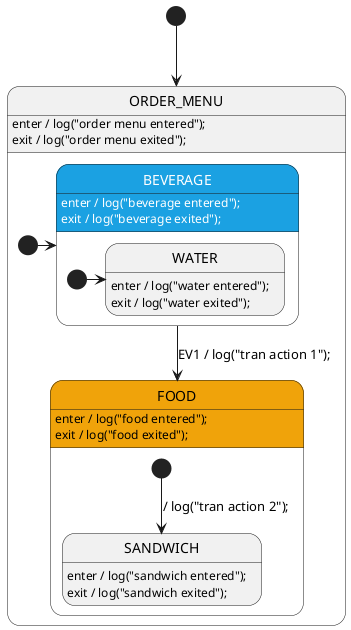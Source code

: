 @startuml order_1

' //////////////////////// STATE ORGANIZATION ///////////////////////
' More info: https://github.com/StateSmith/StateSmith/wiki/PlantUML

state ORDER_MENU {
    [*] -> BEVERAGE
    state BEVERAGE <<blue>> {
        [*] -> WATER
        state WATER
    }
    state FOOD <<gold>> {
        [*] --> SANDWICH: / log("tran action 2");
        state SANDWICH
    }
}


' ///////////////////////// STATE HANDLERS /////////////////////////
' Syntax: https://github.com/StateSmith/StateSmith/wiki/Behaviors

[*] --> ORDER_MENU

ORDER_MENU: enter / log("order menu entered");
ORDER_MENU: exit / log("order menu exited");

BEVERAGE: enter / log("beverage entered");
BEVERAGE: exit / log("beverage exited");
BEVERAGE --> FOOD : EV1 / log("tran action 1");

WATER: enter / log("water entered");
WATER: exit / log("water exited");

FOOD: enter / log("food entered");
FOOD: exit / log("food exited");
' FOOD --> BEVERAGE : EV1 / log("tran action 3");

SANDWICH: enter / log("sandwich entered");
SANDWICH: exit / log("sandwich exited");


'############################ styles ############################
skinparam state {
    ' red style:
    BackgroundColor<<red>> a20025
    FontColor<<red>> white
    ' blue style:
    BackgroundColor<<blue>> 1ba1e2
    FontColor<<blue>> white
    ' gold style:
    BackgroundColor<<gold>> f0a30a
    ' dark style:
    BackgroundColor<<dark>> 545454
    FontColor<<dark>> white
}


' //////////////////////// StateSmith config ////////////////////////
' More info: https://github.com/StateSmith/StateSmith/issues/335

/'! $CONFIG : toml
SmRunnerSettings.transpilerId = "JavaScript"
'/
@enduml